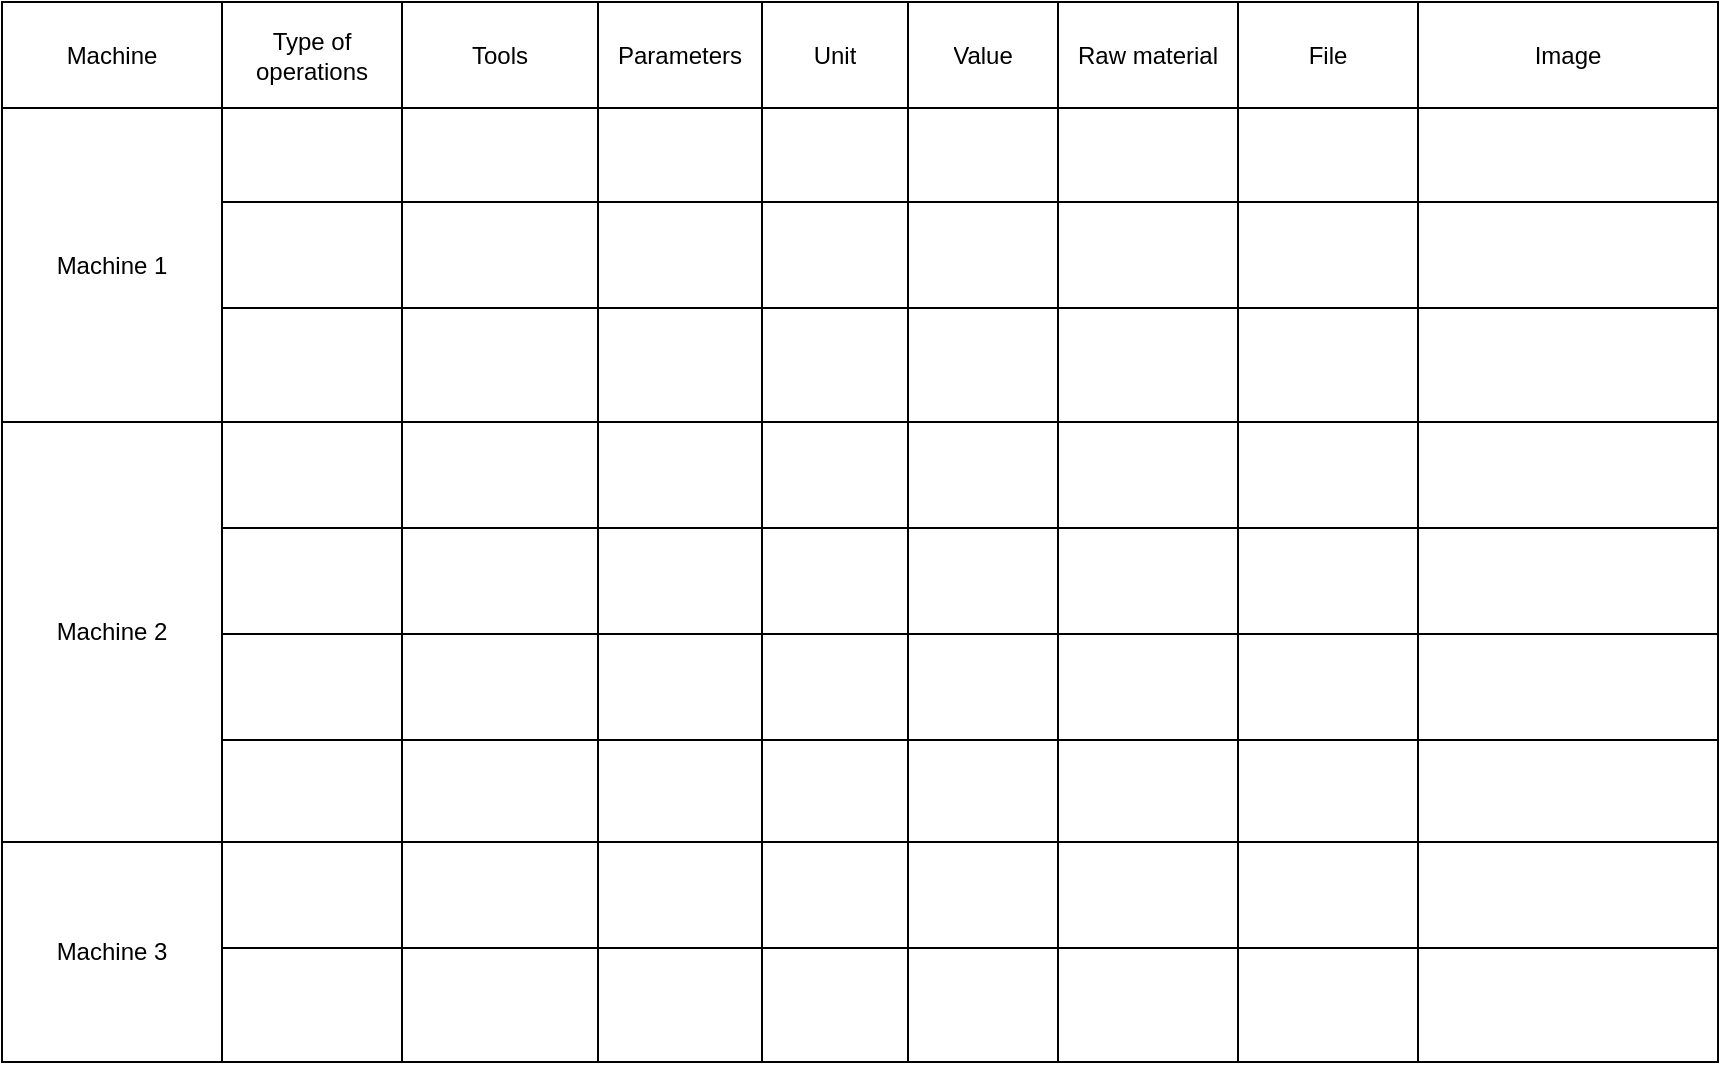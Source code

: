 <mxfile version="14.9.0" type="github">
  <diagram id="Z1trSQCHoKJ7LO43XMHb" name="Page-1">
    <mxGraphModel dx="2013" dy="1820" grid="1" gridSize="10" guides="1" tooltips="1" connect="1" arrows="1" fold="1" page="1" pageScale="1" pageWidth="827" pageHeight="1169" math="0" shadow="0">
      <root>
        <mxCell id="0" />
        <mxCell id="1" parent="0" />
        <mxCell id="W6SQOugObV7dIc_7kULn-4" value="" style="shape=table;startSize=0;container=1;collapsible=0;childLayout=tableLayout;" vertex="1" parent="1">
          <mxGeometry x="-750" y="-1007" width="110" height="157" as="geometry" />
        </mxCell>
        <mxCell id="W6SQOugObV7dIc_7kULn-5" value="" style="shape=partialRectangle;collapsible=0;dropTarget=0;pointerEvents=0;fillColor=none;top=0;left=0;bottom=0;right=0;points=[[0,0.5],[1,0.5]];portConstraint=eastwest;" vertex="1" parent="W6SQOugObV7dIc_7kULn-4">
          <mxGeometry width="110" height="157" as="geometry" />
        </mxCell>
        <mxCell id="W6SQOugObV7dIc_7kULn-6" value="Machine 1" style="shape=partialRectangle;html=1;whiteSpace=wrap;connectable=0;overflow=hidden;fillColor=none;top=0;left=0;bottom=0;right=0;" vertex="1" parent="W6SQOugObV7dIc_7kULn-5">
          <mxGeometry width="110" height="157" as="geometry" />
        </mxCell>
        <mxCell id="W6SQOugObV7dIc_7kULn-7" value="" style="shape=table;startSize=0;container=1;collapsible=0;childLayout=tableLayout;" vertex="1" parent="1">
          <mxGeometry x="-640" y="-1060" width="748" height="530" as="geometry" />
        </mxCell>
        <mxCell id="W6SQOugObV7dIc_7kULn-8" value="" style="shape=partialRectangle;collapsible=0;dropTarget=0;pointerEvents=0;fillColor=none;top=0;left=0;bottom=0;right=0;points=[[0,0.5],[1,0.5]];portConstraint=eastwest;" vertex="1" parent="W6SQOugObV7dIc_7kULn-7">
          <mxGeometry width="748" height="53" as="geometry" />
        </mxCell>
        <mxCell id="W6SQOugObV7dIc_7kULn-9" value="Type of operations" style="shape=partialRectangle;html=1;whiteSpace=wrap;connectable=0;overflow=hidden;fillColor=none;top=0;left=0;bottom=0;right=0;" vertex="1" parent="W6SQOugObV7dIc_7kULn-8">
          <mxGeometry width="90" height="53" as="geometry" />
        </mxCell>
        <mxCell id="W6SQOugObV7dIc_7kULn-10" value="Tools" style="shape=partialRectangle;html=1;whiteSpace=wrap;connectable=0;overflow=hidden;fillColor=none;top=0;left=0;bottom=0;right=0;" vertex="1" parent="W6SQOugObV7dIc_7kULn-8">
          <mxGeometry x="90" width="98" height="53" as="geometry" />
        </mxCell>
        <mxCell id="W6SQOugObV7dIc_7kULn-11" value="Parameters" style="shape=partialRectangle;html=1;whiteSpace=wrap;connectable=0;overflow=hidden;fillColor=none;top=0;left=0;bottom=0;right=0;" vertex="1" parent="W6SQOugObV7dIc_7kULn-8">
          <mxGeometry x="188" width="82" height="53" as="geometry" />
        </mxCell>
        <mxCell id="W6SQOugObV7dIc_7kULn-12" value="Unit" style="shape=partialRectangle;html=1;whiteSpace=wrap;connectable=0;overflow=hidden;fillColor=none;top=0;left=0;bottom=0;right=0;" vertex="1" parent="W6SQOugObV7dIc_7kULn-8">
          <mxGeometry x="270" width="73" height="53" as="geometry" />
        </mxCell>
        <mxCell id="W6SQOugObV7dIc_7kULn-13" value="Value" style="shape=partialRectangle;html=1;whiteSpace=wrap;connectable=0;overflow=hidden;fillColor=none;top=0;left=0;bottom=0;right=0;" vertex="1" parent="W6SQOugObV7dIc_7kULn-8">
          <mxGeometry x="343" width="75" height="53" as="geometry" />
        </mxCell>
        <mxCell id="W6SQOugObV7dIc_7kULn-14" value="Raw material" style="shape=partialRectangle;html=1;whiteSpace=wrap;connectable=0;overflow=hidden;fillColor=none;top=0;left=0;bottom=0;right=0;" vertex="1" parent="W6SQOugObV7dIc_7kULn-8">
          <mxGeometry x="418" width="90" height="53" as="geometry" />
        </mxCell>
        <mxCell id="W6SQOugObV7dIc_7kULn-15" value="File" style="shape=partialRectangle;html=1;whiteSpace=wrap;connectable=0;overflow=hidden;fillColor=none;top=0;left=0;bottom=0;right=0;" vertex="1" parent="W6SQOugObV7dIc_7kULn-8">
          <mxGeometry x="508" width="90" height="53" as="geometry" />
        </mxCell>
        <mxCell id="W6SQOugObV7dIc_7kULn-16" value="Image" style="shape=partialRectangle;html=1;whiteSpace=wrap;connectable=0;overflow=hidden;fillColor=none;top=0;left=0;bottom=0;right=0;" vertex="1" parent="W6SQOugObV7dIc_7kULn-8">
          <mxGeometry x="598" width="150" height="53" as="geometry" />
        </mxCell>
        <mxCell id="W6SQOugObV7dIc_7kULn-17" style="shape=partialRectangle;collapsible=0;dropTarget=0;pointerEvents=0;fillColor=none;top=0;left=0;bottom=0;right=0;points=[[0,0.5],[1,0.5]];portConstraint=eastwest;" vertex="1" parent="W6SQOugObV7dIc_7kULn-7">
          <mxGeometry y="53" width="748" height="47" as="geometry" />
        </mxCell>
        <mxCell id="W6SQOugObV7dIc_7kULn-18" style="shape=partialRectangle;html=1;whiteSpace=wrap;connectable=0;overflow=hidden;fillColor=none;top=0;left=0;bottom=0;right=0;" vertex="1" parent="W6SQOugObV7dIc_7kULn-17">
          <mxGeometry width="90" height="47" as="geometry" />
        </mxCell>
        <mxCell id="W6SQOugObV7dIc_7kULn-19" style="shape=partialRectangle;html=1;whiteSpace=wrap;connectable=0;overflow=hidden;fillColor=none;top=0;left=0;bottom=0;right=0;" vertex="1" parent="W6SQOugObV7dIc_7kULn-17">
          <mxGeometry x="90" width="98" height="47" as="geometry" />
        </mxCell>
        <mxCell id="W6SQOugObV7dIc_7kULn-20" style="shape=partialRectangle;html=1;whiteSpace=wrap;connectable=0;overflow=hidden;fillColor=none;top=0;left=0;bottom=0;right=0;" vertex="1" parent="W6SQOugObV7dIc_7kULn-17">
          <mxGeometry x="188" width="82" height="47" as="geometry" />
        </mxCell>
        <mxCell id="W6SQOugObV7dIc_7kULn-21" style="shape=partialRectangle;html=1;whiteSpace=wrap;connectable=0;overflow=hidden;fillColor=none;top=0;left=0;bottom=0;right=0;" vertex="1" parent="W6SQOugObV7dIc_7kULn-17">
          <mxGeometry x="270" width="73" height="47" as="geometry" />
        </mxCell>
        <mxCell id="W6SQOugObV7dIc_7kULn-22" style="shape=partialRectangle;html=1;whiteSpace=wrap;connectable=0;overflow=hidden;fillColor=none;top=0;left=0;bottom=0;right=0;" vertex="1" parent="W6SQOugObV7dIc_7kULn-17">
          <mxGeometry x="343" width="75" height="47" as="geometry" />
        </mxCell>
        <mxCell id="W6SQOugObV7dIc_7kULn-23" style="shape=partialRectangle;html=1;whiteSpace=wrap;connectable=0;overflow=hidden;fillColor=none;top=0;left=0;bottom=0;right=0;" vertex="1" parent="W6SQOugObV7dIc_7kULn-17">
          <mxGeometry x="418" width="90" height="47" as="geometry" />
        </mxCell>
        <mxCell id="W6SQOugObV7dIc_7kULn-24" style="shape=partialRectangle;html=1;whiteSpace=wrap;connectable=0;overflow=hidden;fillColor=none;top=0;left=0;bottom=0;right=0;" vertex="1" parent="W6SQOugObV7dIc_7kULn-17">
          <mxGeometry x="508" width="90" height="47" as="geometry" />
        </mxCell>
        <mxCell id="W6SQOugObV7dIc_7kULn-25" style="shape=partialRectangle;html=1;whiteSpace=wrap;connectable=0;overflow=hidden;fillColor=none;top=0;left=0;bottom=0;right=0;" vertex="1" parent="W6SQOugObV7dIc_7kULn-17">
          <mxGeometry x="598" width="150" height="47" as="geometry" />
        </mxCell>
        <mxCell id="W6SQOugObV7dIc_7kULn-26" style="shape=partialRectangle;collapsible=0;dropTarget=0;pointerEvents=0;fillColor=none;top=0;left=0;bottom=0;right=0;points=[[0,0.5],[1,0.5]];portConstraint=eastwest;" vertex="1" parent="W6SQOugObV7dIc_7kULn-7">
          <mxGeometry y="100" width="748" height="53" as="geometry" />
        </mxCell>
        <mxCell id="W6SQOugObV7dIc_7kULn-27" style="shape=partialRectangle;html=1;whiteSpace=wrap;connectable=0;overflow=hidden;fillColor=none;top=0;left=0;bottom=0;right=0;" vertex="1" parent="W6SQOugObV7dIc_7kULn-26">
          <mxGeometry width="90" height="53" as="geometry" />
        </mxCell>
        <mxCell id="W6SQOugObV7dIc_7kULn-28" style="shape=partialRectangle;html=1;whiteSpace=wrap;connectable=0;overflow=hidden;fillColor=none;top=0;left=0;bottom=0;right=0;" vertex="1" parent="W6SQOugObV7dIc_7kULn-26">
          <mxGeometry x="90" width="98" height="53" as="geometry" />
        </mxCell>
        <mxCell id="W6SQOugObV7dIc_7kULn-29" style="shape=partialRectangle;html=1;whiteSpace=wrap;connectable=0;overflow=hidden;fillColor=none;top=0;left=0;bottom=0;right=0;" vertex="1" parent="W6SQOugObV7dIc_7kULn-26">
          <mxGeometry x="188" width="82" height="53" as="geometry" />
        </mxCell>
        <mxCell id="W6SQOugObV7dIc_7kULn-30" style="shape=partialRectangle;html=1;whiteSpace=wrap;connectable=0;overflow=hidden;fillColor=none;top=0;left=0;bottom=0;right=0;" vertex="1" parent="W6SQOugObV7dIc_7kULn-26">
          <mxGeometry x="270" width="73" height="53" as="geometry" />
        </mxCell>
        <mxCell id="W6SQOugObV7dIc_7kULn-31" style="shape=partialRectangle;html=1;whiteSpace=wrap;connectable=0;overflow=hidden;fillColor=none;top=0;left=0;bottom=0;right=0;" vertex="1" parent="W6SQOugObV7dIc_7kULn-26">
          <mxGeometry x="343" width="75" height="53" as="geometry" />
        </mxCell>
        <mxCell id="W6SQOugObV7dIc_7kULn-32" style="shape=partialRectangle;html=1;whiteSpace=wrap;connectable=0;overflow=hidden;fillColor=none;top=0;left=0;bottom=0;right=0;" vertex="1" parent="W6SQOugObV7dIc_7kULn-26">
          <mxGeometry x="418" width="90" height="53" as="geometry" />
        </mxCell>
        <mxCell id="W6SQOugObV7dIc_7kULn-33" style="shape=partialRectangle;html=1;whiteSpace=wrap;connectable=0;overflow=hidden;fillColor=none;top=0;left=0;bottom=0;right=0;" vertex="1" parent="W6SQOugObV7dIc_7kULn-26">
          <mxGeometry x="508" width="90" height="53" as="geometry" />
        </mxCell>
        <mxCell id="W6SQOugObV7dIc_7kULn-34" style="shape=partialRectangle;html=1;whiteSpace=wrap;connectable=0;overflow=hidden;fillColor=none;top=0;left=0;bottom=0;right=0;" vertex="1" parent="W6SQOugObV7dIc_7kULn-26">
          <mxGeometry x="598" width="150" height="53" as="geometry" />
        </mxCell>
        <mxCell id="W6SQOugObV7dIc_7kULn-35" value="" style="shape=partialRectangle;collapsible=0;dropTarget=0;pointerEvents=0;fillColor=none;top=0;left=0;bottom=0;right=0;points=[[0,0.5],[1,0.5]];portConstraint=eastwest;" vertex="1" parent="W6SQOugObV7dIc_7kULn-7">
          <mxGeometry y="153" width="748" height="57" as="geometry" />
        </mxCell>
        <mxCell id="W6SQOugObV7dIc_7kULn-36" value="" style="shape=partialRectangle;html=1;whiteSpace=wrap;connectable=0;overflow=hidden;fillColor=none;top=0;left=0;bottom=0;right=0;" vertex="1" parent="W6SQOugObV7dIc_7kULn-35">
          <mxGeometry width="90" height="57" as="geometry" />
        </mxCell>
        <mxCell id="W6SQOugObV7dIc_7kULn-37" style="shape=partialRectangle;html=1;whiteSpace=wrap;connectable=0;overflow=hidden;fillColor=none;top=0;left=0;bottom=0;right=0;" vertex="1" parent="W6SQOugObV7dIc_7kULn-35">
          <mxGeometry x="90" width="98" height="57" as="geometry" />
        </mxCell>
        <mxCell id="W6SQOugObV7dIc_7kULn-38" style="shape=partialRectangle;html=1;whiteSpace=wrap;connectable=0;overflow=hidden;fillColor=none;top=0;left=0;bottom=0;right=0;" vertex="1" parent="W6SQOugObV7dIc_7kULn-35">
          <mxGeometry x="188" width="82" height="57" as="geometry" />
        </mxCell>
        <mxCell id="W6SQOugObV7dIc_7kULn-39" style="shape=partialRectangle;html=1;whiteSpace=wrap;connectable=0;overflow=hidden;fillColor=none;top=0;left=0;bottom=0;right=0;" vertex="1" parent="W6SQOugObV7dIc_7kULn-35">
          <mxGeometry x="270" width="73" height="57" as="geometry" />
        </mxCell>
        <mxCell id="W6SQOugObV7dIc_7kULn-40" style="shape=partialRectangle;html=1;whiteSpace=wrap;connectable=0;overflow=hidden;fillColor=none;top=0;left=0;bottom=0;right=0;" vertex="1" parent="W6SQOugObV7dIc_7kULn-35">
          <mxGeometry x="343" width="75" height="57" as="geometry" />
        </mxCell>
        <mxCell id="W6SQOugObV7dIc_7kULn-41" style="shape=partialRectangle;html=1;whiteSpace=wrap;connectable=0;overflow=hidden;fillColor=none;top=0;left=0;bottom=0;right=0;" vertex="1" parent="W6SQOugObV7dIc_7kULn-35">
          <mxGeometry x="418" width="90" height="57" as="geometry" />
        </mxCell>
        <mxCell id="W6SQOugObV7dIc_7kULn-42" style="shape=partialRectangle;html=1;whiteSpace=wrap;connectable=0;overflow=hidden;fillColor=none;top=0;left=0;bottom=0;right=0;" vertex="1" parent="W6SQOugObV7dIc_7kULn-35">
          <mxGeometry x="508" width="90" height="57" as="geometry" />
        </mxCell>
        <mxCell id="W6SQOugObV7dIc_7kULn-43" style="shape=partialRectangle;html=1;whiteSpace=wrap;connectable=0;overflow=hidden;fillColor=none;top=0;left=0;bottom=0;right=0;" vertex="1" parent="W6SQOugObV7dIc_7kULn-35">
          <mxGeometry x="598" width="150" height="57" as="geometry" />
        </mxCell>
        <mxCell id="W6SQOugObV7dIc_7kULn-44" value="" style="shape=partialRectangle;collapsible=0;dropTarget=0;pointerEvents=0;fillColor=none;top=0;left=0;bottom=0;right=0;points=[[0,0.5],[1,0.5]];portConstraint=eastwest;" vertex="1" parent="W6SQOugObV7dIc_7kULn-7">
          <mxGeometry y="210" width="748" height="53" as="geometry" />
        </mxCell>
        <mxCell id="W6SQOugObV7dIc_7kULn-45" value="" style="shape=partialRectangle;html=1;whiteSpace=wrap;connectable=0;overflow=hidden;fillColor=none;top=0;left=0;bottom=0;right=0;" vertex="1" parent="W6SQOugObV7dIc_7kULn-44">
          <mxGeometry width="90" height="53" as="geometry" />
        </mxCell>
        <mxCell id="W6SQOugObV7dIc_7kULn-46" style="shape=partialRectangle;html=1;whiteSpace=wrap;connectable=0;overflow=hidden;fillColor=none;top=0;left=0;bottom=0;right=0;" vertex="1" parent="W6SQOugObV7dIc_7kULn-44">
          <mxGeometry x="90" width="98" height="53" as="geometry" />
        </mxCell>
        <mxCell id="W6SQOugObV7dIc_7kULn-47" style="shape=partialRectangle;html=1;whiteSpace=wrap;connectable=0;overflow=hidden;fillColor=none;top=0;left=0;bottom=0;right=0;" vertex="1" parent="W6SQOugObV7dIc_7kULn-44">
          <mxGeometry x="188" width="82" height="53" as="geometry" />
        </mxCell>
        <mxCell id="W6SQOugObV7dIc_7kULn-48" style="shape=partialRectangle;html=1;whiteSpace=wrap;connectable=0;overflow=hidden;fillColor=none;top=0;left=0;bottom=0;right=0;" vertex="1" parent="W6SQOugObV7dIc_7kULn-44">
          <mxGeometry x="270" width="73" height="53" as="geometry" />
        </mxCell>
        <mxCell id="W6SQOugObV7dIc_7kULn-49" style="shape=partialRectangle;html=1;whiteSpace=wrap;connectable=0;overflow=hidden;fillColor=none;top=0;left=0;bottom=0;right=0;" vertex="1" parent="W6SQOugObV7dIc_7kULn-44">
          <mxGeometry x="343" width="75" height="53" as="geometry" />
        </mxCell>
        <mxCell id="W6SQOugObV7dIc_7kULn-50" style="shape=partialRectangle;html=1;whiteSpace=wrap;connectable=0;overflow=hidden;fillColor=none;top=0;left=0;bottom=0;right=0;" vertex="1" parent="W6SQOugObV7dIc_7kULn-44">
          <mxGeometry x="418" width="90" height="53" as="geometry" />
        </mxCell>
        <mxCell id="W6SQOugObV7dIc_7kULn-51" style="shape=partialRectangle;html=1;whiteSpace=wrap;connectable=0;overflow=hidden;fillColor=none;top=0;left=0;bottom=0;right=0;" vertex="1" parent="W6SQOugObV7dIc_7kULn-44">
          <mxGeometry x="508" width="90" height="53" as="geometry" />
        </mxCell>
        <mxCell id="W6SQOugObV7dIc_7kULn-52" style="shape=partialRectangle;html=1;whiteSpace=wrap;connectable=0;overflow=hidden;fillColor=none;top=0;left=0;bottom=0;right=0;" vertex="1" parent="W6SQOugObV7dIc_7kULn-44">
          <mxGeometry x="598" width="150" height="53" as="geometry" />
        </mxCell>
        <mxCell id="W6SQOugObV7dIc_7kULn-53" value="" style="shape=partialRectangle;collapsible=0;dropTarget=0;pointerEvents=0;fillColor=none;top=0;left=0;bottom=0;right=0;points=[[0,0.5],[1,0.5]];portConstraint=eastwest;" vertex="1" parent="W6SQOugObV7dIc_7kULn-7">
          <mxGeometry y="263" width="748" height="53" as="geometry" />
        </mxCell>
        <mxCell id="W6SQOugObV7dIc_7kULn-54" value="" style="shape=partialRectangle;html=1;whiteSpace=wrap;connectable=0;overflow=hidden;fillColor=none;top=0;left=0;bottom=0;right=0;" vertex="1" parent="W6SQOugObV7dIc_7kULn-53">
          <mxGeometry width="90" height="53" as="geometry" />
        </mxCell>
        <mxCell id="W6SQOugObV7dIc_7kULn-55" style="shape=partialRectangle;html=1;whiteSpace=wrap;connectable=0;overflow=hidden;fillColor=none;top=0;left=0;bottom=0;right=0;" vertex="1" parent="W6SQOugObV7dIc_7kULn-53">
          <mxGeometry x="90" width="98" height="53" as="geometry" />
        </mxCell>
        <mxCell id="W6SQOugObV7dIc_7kULn-56" style="shape=partialRectangle;html=1;whiteSpace=wrap;connectable=0;overflow=hidden;fillColor=none;top=0;left=0;bottom=0;right=0;" vertex="1" parent="W6SQOugObV7dIc_7kULn-53">
          <mxGeometry x="188" width="82" height="53" as="geometry" />
        </mxCell>
        <mxCell id="W6SQOugObV7dIc_7kULn-57" style="shape=partialRectangle;html=1;whiteSpace=wrap;connectable=0;overflow=hidden;fillColor=none;top=0;left=0;bottom=0;right=0;" vertex="1" parent="W6SQOugObV7dIc_7kULn-53">
          <mxGeometry x="270" width="73" height="53" as="geometry" />
        </mxCell>
        <mxCell id="W6SQOugObV7dIc_7kULn-58" style="shape=partialRectangle;html=1;whiteSpace=wrap;connectable=0;overflow=hidden;fillColor=none;top=0;left=0;bottom=0;right=0;" vertex="1" parent="W6SQOugObV7dIc_7kULn-53">
          <mxGeometry x="343" width="75" height="53" as="geometry" />
        </mxCell>
        <mxCell id="W6SQOugObV7dIc_7kULn-59" style="shape=partialRectangle;html=1;whiteSpace=wrap;connectable=0;overflow=hidden;fillColor=none;top=0;left=0;bottom=0;right=0;" vertex="1" parent="W6SQOugObV7dIc_7kULn-53">
          <mxGeometry x="418" width="90" height="53" as="geometry" />
        </mxCell>
        <mxCell id="W6SQOugObV7dIc_7kULn-60" style="shape=partialRectangle;html=1;whiteSpace=wrap;connectable=0;overflow=hidden;fillColor=none;top=0;left=0;bottom=0;right=0;" vertex="1" parent="W6SQOugObV7dIc_7kULn-53">
          <mxGeometry x="508" width="90" height="53" as="geometry" />
        </mxCell>
        <mxCell id="W6SQOugObV7dIc_7kULn-61" style="shape=partialRectangle;html=1;whiteSpace=wrap;connectable=0;overflow=hidden;fillColor=none;top=0;left=0;bottom=0;right=0;" vertex="1" parent="W6SQOugObV7dIc_7kULn-53">
          <mxGeometry x="598" width="150" height="53" as="geometry" />
        </mxCell>
        <mxCell id="W6SQOugObV7dIc_7kULn-62" style="shape=partialRectangle;collapsible=0;dropTarget=0;pointerEvents=0;fillColor=none;top=0;left=0;bottom=0;right=0;points=[[0,0.5],[1,0.5]];portConstraint=eastwest;" vertex="1" parent="W6SQOugObV7dIc_7kULn-7">
          <mxGeometry y="316" width="748" height="53" as="geometry" />
        </mxCell>
        <mxCell id="W6SQOugObV7dIc_7kULn-63" style="shape=partialRectangle;html=1;whiteSpace=wrap;connectable=0;overflow=hidden;fillColor=none;top=0;left=0;bottom=0;right=0;" vertex="1" parent="W6SQOugObV7dIc_7kULn-62">
          <mxGeometry width="90" height="53" as="geometry" />
        </mxCell>
        <mxCell id="W6SQOugObV7dIc_7kULn-64" style="shape=partialRectangle;html=1;whiteSpace=wrap;connectable=0;overflow=hidden;fillColor=none;top=0;left=0;bottom=0;right=0;" vertex="1" parent="W6SQOugObV7dIc_7kULn-62">
          <mxGeometry x="90" width="98" height="53" as="geometry" />
        </mxCell>
        <mxCell id="W6SQOugObV7dIc_7kULn-65" style="shape=partialRectangle;html=1;whiteSpace=wrap;connectable=0;overflow=hidden;fillColor=none;top=0;left=0;bottom=0;right=0;" vertex="1" parent="W6SQOugObV7dIc_7kULn-62">
          <mxGeometry x="188" width="82" height="53" as="geometry" />
        </mxCell>
        <mxCell id="W6SQOugObV7dIc_7kULn-66" style="shape=partialRectangle;html=1;whiteSpace=wrap;connectable=0;overflow=hidden;fillColor=none;top=0;left=0;bottom=0;right=0;" vertex="1" parent="W6SQOugObV7dIc_7kULn-62">
          <mxGeometry x="270" width="73" height="53" as="geometry" />
        </mxCell>
        <mxCell id="W6SQOugObV7dIc_7kULn-67" style="shape=partialRectangle;html=1;whiteSpace=wrap;connectable=0;overflow=hidden;fillColor=none;top=0;left=0;bottom=0;right=0;" vertex="1" parent="W6SQOugObV7dIc_7kULn-62">
          <mxGeometry x="343" width="75" height="53" as="geometry" />
        </mxCell>
        <mxCell id="W6SQOugObV7dIc_7kULn-68" style="shape=partialRectangle;html=1;whiteSpace=wrap;connectable=0;overflow=hidden;fillColor=none;top=0;left=0;bottom=0;right=0;" vertex="1" parent="W6SQOugObV7dIc_7kULn-62">
          <mxGeometry x="418" width="90" height="53" as="geometry" />
        </mxCell>
        <mxCell id="W6SQOugObV7dIc_7kULn-69" style="shape=partialRectangle;html=1;whiteSpace=wrap;connectable=0;overflow=hidden;fillColor=none;top=0;left=0;bottom=0;right=0;" vertex="1" parent="W6SQOugObV7dIc_7kULn-62">
          <mxGeometry x="508" width="90" height="53" as="geometry" />
        </mxCell>
        <mxCell id="W6SQOugObV7dIc_7kULn-70" style="shape=partialRectangle;html=1;whiteSpace=wrap;connectable=0;overflow=hidden;fillColor=none;top=0;left=0;bottom=0;right=0;" vertex="1" parent="W6SQOugObV7dIc_7kULn-62">
          <mxGeometry x="598" width="150" height="53" as="geometry" />
        </mxCell>
        <mxCell id="W6SQOugObV7dIc_7kULn-71" style="shape=partialRectangle;collapsible=0;dropTarget=0;pointerEvents=0;fillColor=none;top=0;left=0;bottom=0;right=0;points=[[0,0.5],[1,0.5]];portConstraint=eastwest;" vertex="1" parent="W6SQOugObV7dIc_7kULn-7">
          <mxGeometry y="369" width="748" height="51" as="geometry" />
        </mxCell>
        <mxCell id="W6SQOugObV7dIc_7kULn-72" style="shape=partialRectangle;html=1;whiteSpace=wrap;connectable=0;overflow=hidden;fillColor=none;top=0;left=0;bottom=0;right=0;" vertex="1" parent="W6SQOugObV7dIc_7kULn-71">
          <mxGeometry width="90" height="51" as="geometry" />
        </mxCell>
        <mxCell id="W6SQOugObV7dIc_7kULn-73" style="shape=partialRectangle;html=1;whiteSpace=wrap;connectable=0;overflow=hidden;fillColor=none;top=0;left=0;bottom=0;right=0;" vertex="1" parent="W6SQOugObV7dIc_7kULn-71">
          <mxGeometry x="90" width="98" height="51" as="geometry" />
        </mxCell>
        <mxCell id="W6SQOugObV7dIc_7kULn-74" style="shape=partialRectangle;html=1;whiteSpace=wrap;connectable=0;overflow=hidden;fillColor=none;top=0;left=0;bottom=0;right=0;" vertex="1" parent="W6SQOugObV7dIc_7kULn-71">
          <mxGeometry x="188" width="82" height="51" as="geometry" />
        </mxCell>
        <mxCell id="W6SQOugObV7dIc_7kULn-75" style="shape=partialRectangle;html=1;whiteSpace=wrap;connectable=0;overflow=hidden;fillColor=none;top=0;left=0;bottom=0;right=0;" vertex="1" parent="W6SQOugObV7dIc_7kULn-71">
          <mxGeometry x="270" width="73" height="51" as="geometry" />
        </mxCell>
        <mxCell id="W6SQOugObV7dIc_7kULn-76" style="shape=partialRectangle;html=1;whiteSpace=wrap;connectable=0;overflow=hidden;fillColor=none;top=0;left=0;bottom=0;right=0;" vertex="1" parent="W6SQOugObV7dIc_7kULn-71">
          <mxGeometry x="343" width="75" height="51" as="geometry" />
        </mxCell>
        <mxCell id="W6SQOugObV7dIc_7kULn-77" style="shape=partialRectangle;html=1;whiteSpace=wrap;connectable=0;overflow=hidden;fillColor=none;top=0;left=0;bottom=0;right=0;" vertex="1" parent="W6SQOugObV7dIc_7kULn-71">
          <mxGeometry x="418" width="90" height="51" as="geometry" />
        </mxCell>
        <mxCell id="W6SQOugObV7dIc_7kULn-78" style="shape=partialRectangle;html=1;whiteSpace=wrap;connectable=0;overflow=hidden;fillColor=none;top=0;left=0;bottom=0;right=0;" vertex="1" parent="W6SQOugObV7dIc_7kULn-71">
          <mxGeometry x="508" width="90" height="51" as="geometry" />
        </mxCell>
        <mxCell id="W6SQOugObV7dIc_7kULn-79" style="shape=partialRectangle;html=1;whiteSpace=wrap;connectable=0;overflow=hidden;fillColor=none;top=0;left=0;bottom=0;right=0;" vertex="1" parent="W6SQOugObV7dIc_7kULn-71">
          <mxGeometry x="598" width="150" height="51" as="geometry" />
        </mxCell>
        <mxCell id="W6SQOugObV7dIc_7kULn-80" style="shape=partialRectangle;collapsible=0;dropTarget=0;pointerEvents=0;fillColor=none;top=0;left=0;bottom=0;right=0;points=[[0,0.5],[1,0.5]];portConstraint=eastwest;" vertex="1" parent="W6SQOugObV7dIc_7kULn-7">
          <mxGeometry y="420" width="748" height="53" as="geometry" />
        </mxCell>
        <mxCell id="W6SQOugObV7dIc_7kULn-81" style="shape=partialRectangle;html=1;whiteSpace=wrap;connectable=0;overflow=hidden;fillColor=none;top=0;left=0;bottom=0;right=0;" vertex="1" parent="W6SQOugObV7dIc_7kULn-80">
          <mxGeometry width="90" height="53" as="geometry" />
        </mxCell>
        <mxCell id="W6SQOugObV7dIc_7kULn-82" style="shape=partialRectangle;html=1;whiteSpace=wrap;connectable=0;overflow=hidden;fillColor=none;top=0;left=0;bottom=0;right=0;" vertex="1" parent="W6SQOugObV7dIc_7kULn-80">
          <mxGeometry x="90" width="98" height="53" as="geometry" />
        </mxCell>
        <mxCell id="W6SQOugObV7dIc_7kULn-83" style="shape=partialRectangle;html=1;whiteSpace=wrap;connectable=0;overflow=hidden;fillColor=none;top=0;left=0;bottom=0;right=0;" vertex="1" parent="W6SQOugObV7dIc_7kULn-80">
          <mxGeometry x="188" width="82" height="53" as="geometry" />
        </mxCell>
        <mxCell id="W6SQOugObV7dIc_7kULn-84" style="shape=partialRectangle;html=1;whiteSpace=wrap;connectable=0;overflow=hidden;fillColor=none;top=0;left=0;bottom=0;right=0;" vertex="1" parent="W6SQOugObV7dIc_7kULn-80">
          <mxGeometry x="270" width="73" height="53" as="geometry" />
        </mxCell>
        <mxCell id="W6SQOugObV7dIc_7kULn-85" style="shape=partialRectangle;html=1;whiteSpace=wrap;connectable=0;overflow=hidden;fillColor=none;top=0;left=0;bottom=0;right=0;" vertex="1" parent="W6SQOugObV7dIc_7kULn-80">
          <mxGeometry x="343" width="75" height="53" as="geometry" />
        </mxCell>
        <mxCell id="W6SQOugObV7dIc_7kULn-86" style="shape=partialRectangle;html=1;whiteSpace=wrap;connectable=0;overflow=hidden;fillColor=none;top=0;left=0;bottom=0;right=0;" vertex="1" parent="W6SQOugObV7dIc_7kULn-80">
          <mxGeometry x="418" width="90" height="53" as="geometry" />
        </mxCell>
        <mxCell id="W6SQOugObV7dIc_7kULn-87" style="shape=partialRectangle;html=1;whiteSpace=wrap;connectable=0;overflow=hidden;fillColor=none;top=0;left=0;bottom=0;right=0;" vertex="1" parent="W6SQOugObV7dIc_7kULn-80">
          <mxGeometry x="508" width="90" height="53" as="geometry" />
        </mxCell>
        <mxCell id="W6SQOugObV7dIc_7kULn-88" style="shape=partialRectangle;html=1;whiteSpace=wrap;connectable=0;overflow=hidden;fillColor=none;top=0;left=0;bottom=0;right=0;" vertex="1" parent="W6SQOugObV7dIc_7kULn-80">
          <mxGeometry x="598" width="150" height="53" as="geometry" />
        </mxCell>
        <mxCell id="W6SQOugObV7dIc_7kULn-89" style="shape=partialRectangle;collapsible=0;dropTarget=0;pointerEvents=0;fillColor=none;top=0;left=0;bottom=0;right=0;points=[[0,0.5],[1,0.5]];portConstraint=eastwest;" vertex="1" parent="W6SQOugObV7dIc_7kULn-7">
          <mxGeometry y="473" width="748" height="57" as="geometry" />
        </mxCell>
        <mxCell id="W6SQOugObV7dIc_7kULn-90" style="shape=partialRectangle;html=1;whiteSpace=wrap;connectable=0;overflow=hidden;fillColor=none;top=0;left=0;bottom=0;right=0;" vertex="1" parent="W6SQOugObV7dIc_7kULn-89">
          <mxGeometry width="90" height="57" as="geometry" />
        </mxCell>
        <mxCell id="W6SQOugObV7dIc_7kULn-91" style="shape=partialRectangle;html=1;whiteSpace=wrap;connectable=0;overflow=hidden;fillColor=none;top=0;left=0;bottom=0;right=0;" vertex="1" parent="W6SQOugObV7dIc_7kULn-89">
          <mxGeometry x="90" width="98" height="57" as="geometry" />
        </mxCell>
        <mxCell id="W6SQOugObV7dIc_7kULn-92" style="shape=partialRectangle;html=1;whiteSpace=wrap;connectable=0;overflow=hidden;fillColor=none;top=0;left=0;bottom=0;right=0;" vertex="1" parent="W6SQOugObV7dIc_7kULn-89">
          <mxGeometry x="188" width="82" height="57" as="geometry" />
        </mxCell>
        <mxCell id="W6SQOugObV7dIc_7kULn-93" style="shape=partialRectangle;html=1;whiteSpace=wrap;connectable=0;overflow=hidden;fillColor=none;top=0;left=0;bottom=0;right=0;" vertex="1" parent="W6SQOugObV7dIc_7kULn-89">
          <mxGeometry x="270" width="73" height="57" as="geometry" />
        </mxCell>
        <mxCell id="W6SQOugObV7dIc_7kULn-94" style="shape=partialRectangle;html=1;whiteSpace=wrap;connectable=0;overflow=hidden;fillColor=none;top=0;left=0;bottom=0;right=0;" vertex="1" parent="W6SQOugObV7dIc_7kULn-89">
          <mxGeometry x="343" width="75" height="57" as="geometry" />
        </mxCell>
        <mxCell id="W6SQOugObV7dIc_7kULn-95" style="shape=partialRectangle;html=1;whiteSpace=wrap;connectable=0;overflow=hidden;fillColor=none;top=0;left=0;bottom=0;right=0;" vertex="1" parent="W6SQOugObV7dIc_7kULn-89">
          <mxGeometry x="418" width="90" height="57" as="geometry" />
        </mxCell>
        <mxCell id="W6SQOugObV7dIc_7kULn-96" style="shape=partialRectangle;html=1;whiteSpace=wrap;connectable=0;overflow=hidden;fillColor=none;top=0;left=0;bottom=0;right=0;" vertex="1" parent="W6SQOugObV7dIc_7kULn-89">
          <mxGeometry x="508" width="90" height="57" as="geometry" />
        </mxCell>
        <mxCell id="W6SQOugObV7dIc_7kULn-97" style="shape=partialRectangle;html=1;whiteSpace=wrap;connectable=0;overflow=hidden;fillColor=none;top=0;left=0;bottom=0;right=0;" vertex="1" parent="W6SQOugObV7dIc_7kULn-89">
          <mxGeometry x="598" width="150" height="57" as="geometry" />
        </mxCell>
        <mxCell id="W6SQOugObV7dIc_7kULn-98" value="Machine" style="rounded=0;whiteSpace=wrap;html=1;" vertex="1" parent="1">
          <mxGeometry x="-750" y="-1060" width="110" height="53" as="geometry" />
        </mxCell>
        <mxCell id="W6SQOugObV7dIc_7kULn-99" value="" style="shape=table;startSize=0;container=1;collapsible=0;childLayout=tableLayout;" vertex="1" parent="1">
          <mxGeometry x="-750" y="-850" width="110" height="210" as="geometry" />
        </mxCell>
        <mxCell id="W6SQOugObV7dIc_7kULn-100" value="" style="shape=partialRectangle;collapsible=0;dropTarget=0;pointerEvents=0;fillColor=none;top=0;left=0;bottom=0;right=0;points=[[0,0.5],[1,0.5]];portConstraint=eastwest;" vertex="1" parent="W6SQOugObV7dIc_7kULn-99">
          <mxGeometry width="110" height="210" as="geometry" />
        </mxCell>
        <mxCell id="W6SQOugObV7dIc_7kULn-101" value="Machine 2" style="shape=partialRectangle;html=1;whiteSpace=wrap;connectable=0;overflow=hidden;fillColor=none;top=0;left=0;bottom=0;right=0;" vertex="1" parent="W6SQOugObV7dIc_7kULn-100">
          <mxGeometry width="110" height="210" as="geometry" />
        </mxCell>
        <mxCell id="W6SQOugObV7dIc_7kULn-102" value="" style="shape=table;startSize=0;container=1;collapsible=0;childLayout=tableLayout;" vertex="1" parent="1">
          <mxGeometry x="-750" y="-640" width="110" height="110" as="geometry" />
        </mxCell>
        <mxCell id="W6SQOugObV7dIc_7kULn-103" value="" style="shape=partialRectangle;collapsible=0;dropTarget=0;pointerEvents=0;fillColor=none;top=0;left=0;bottom=0;right=0;points=[[0,0.5],[1,0.5]];portConstraint=eastwest;" vertex="1" parent="W6SQOugObV7dIc_7kULn-102">
          <mxGeometry width="110" height="110" as="geometry" />
        </mxCell>
        <mxCell id="W6SQOugObV7dIc_7kULn-104" value="Machine 3" style="shape=partialRectangle;html=1;whiteSpace=wrap;connectable=0;overflow=hidden;fillColor=none;top=0;left=0;bottom=0;right=0;" vertex="1" parent="W6SQOugObV7dIc_7kULn-103">
          <mxGeometry width="110" height="110" as="geometry" />
        </mxCell>
      </root>
    </mxGraphModel>
  </diagram>
</mxfile>
